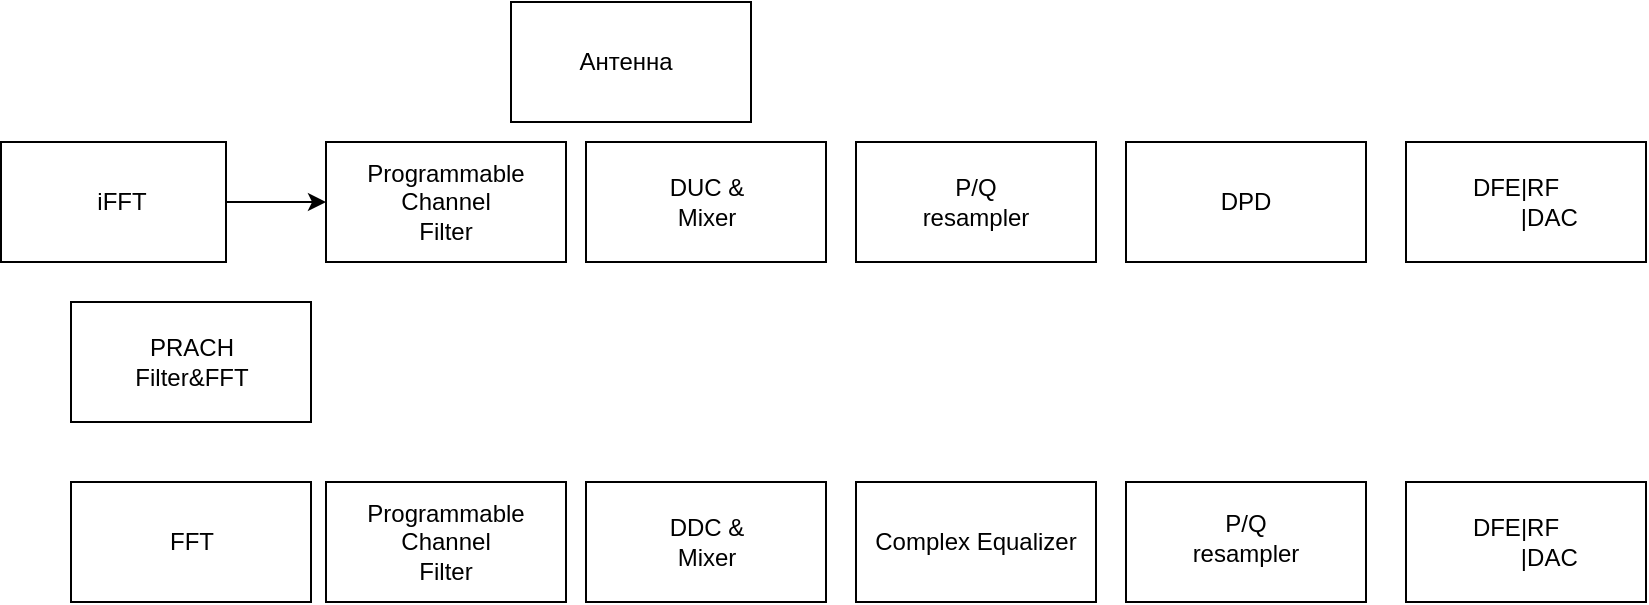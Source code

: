 <mxfile version="26.0.11">
  <diagram name="Страница — 1" id="AFWYC8pL8vRz5wajWs5p">
    <mxGraphModel dx="573" dy="1498" grid="1" gridSize="10" guides="1" tooltips="1" connect="1" arrows="1" fold="1" page="1" pageScale="1" pageWidth="827" pageHeight="1169" math="0" shadow="0">
      <root>
        <mxCell id="0" />
        <mxCell id="1" parent="0" />
        <mxCell id="9arvkfLOGHVKMitG9cS_-19" style="edgeStyle=orthogonalEdgeStyle;rounded=0;orthogonalLoop=1;jettySize=auto;html=1;exitX=1;exitY=0.5;exitDx=0;exitDy=0;entryX=0;entryY=0.5;entryDx=0;entryDy=0;" edge="1" parent="1" source="9arvkfLOGHVKMitG9cS_-1" target="9arvkfLOGHVKMitG9cS_-2">
          <mxGeometry relative="1" as="geometry">
            <mxPoint x="180" y="-399.714" as="targetPoint" />
          </mxGeometry>
        </mxCell>
        <mxCell id="9arvkfLOGHVKMitG9cS_-1" value="" style="rounded=0;whiteSpace=wrap;html=1;" vertex="1" parent="1">
          <mxGeometry x="47.5" y="-430" width="112.5" height="60" as="geometry" />
        </mxCell>
        <mxCell id="8HPSa5ATCsyHZr1YajdJ-1" value="" style="rounded=0;whiteSpace=wrap;html=1;" parent="1" vertex="1">
          <mxGeometry x="302.5" y="-500" width="120" height="60" as="geometry" />
        </mxCell>
        <mxCell id="8HPSa5ATCsyHZr1YajdJ-2" value="Антенна" style="text;html=1;align=center;verticalAlign=middle;whiteSpace=wrap;rounded=0;" parent="1" vertex="1">
          <mxGeometry x="330" y="-495" width="60" height="50" as="geometry" />
        </mxCell>
        <mxCell id="8HPSa5ATCsyHZr1YajdJ-5" value="iFFT" style="text;html=1;align=center;verticalAlign=middle;whiteSpace=wrap;rounded=0;" parent="1" vertex="1">
          <mxGeometry x="77.5" y="-415" width="60" height="30" as="geometry" />
        </mxCell>
        <mxCell id="9arvkfLOGHVKMitG9cS_-2" value="" style="rounded=0;whiteSpace=wrap;html=1;" vertex="1" parent="1">
          <mxGeometry x="210" y="-430" width="120" height="60" as="geometry" />
        </mxCell>
        <mxCell id="8HPSa5ATCsyHZr1YajdJ-7" value="Programmable&lt;div&gt;Channel&lt;/div&gt;&lt;div&gt;Filter&lt;/div&gt;" style="text;html=1;align=center;verticalAlign=middle;whiteSpace=wrap;rounded=0;" parent="1" vertex="1">
          <mxGeometry x="240" y="-415" width="60" height="30" as="geometry" />
        </mxCell>
        <mxCell id="9arvkfLOGHVKMitG9cS_-3" value="" style="rounded=0;whiteSpace=wrap;html=1;" vertex="1" parent="1">
          <mxGeometry x="340" y="-430" width="120" height="60" as="geometry" />
        </mxCell>
        <mxCell id="8HPSa5ATCsyHZr1YajdJ-11" value="DUC &amp;amp; Mixer" style="text;html=1;align=center;verticalAlign=middle;whiteSpace=wrap;rounded=0;" parent="1" vertex="1">
          <mxGeometry x="377.5" y="-415" width="45" height="30" as="geometry" />
        </mxCell>
        <mxCell id="9arvkfLOGHVKMitG9cS_-4" value="" style="rounded=0;whiteSpace=wrap;html=1;" vertex="1" parent="1">
          <mxGeometry x="475" y="-430" width="120" height="60" as="geometry" />
        </mxCell>
        <mxCell id="8HPSa5ATCsyHZr1YajdJ-13" value="P/Q&lt;div&gt;resampler&lt;/div&gt;" style="text;html=1;align=center;verticalAlign=middle;whiteSpace=wrap;rounded=0;" parent="1" vertex="1">
          <mxGeometry x="505" y="-415" width="60" height="30" as="geometry" />
        </mxCell>
        <mxCell id="9arvkfLOGHVKMitG9cS_-5" value="" style="rounded=0;whiteSpace=wrap;html=1;" vertex="1" parent="1">
          <mxGeometry x="610" y="-430" width="120" height="60" as="geometry" />
        </mxCell>
        <mxCell id="8HPSa5ATCsyHZr1YajdJ-15" value="DPD" style="text;html=1;align=center;verticalAlign=middle;whiteSpace=wrap;rounded=0;" parent="1" vertex="1">
          <mxGeometry x="650" y="-410" width="40" height="20" as="geometry" />
        </mxCell>
        <mxCell id="9arvkfLOGHVKMitG9cS_-6" value="" style="rounded=0;whiteSpace=wrap;html=1;" vertex="1" parent="1">
          <mxGeometry x="82.5" y="-350" width="120" height="60" as="geometry" />
        </mxCell>
        <mxCell id="ViER2w0EjmRI4zXE5jcd-5" value="PRACH&lt;div&gt;Filter&amp;amp;FFT&lt;/div&gt;" style="text;html=1;align=center;verticalAlign=middle;whiteSpace=wrap;rounded=0;" parent="1" vertex="1">
          <mxGeometry x="112.5" y="-335" width="60" height="30" as="geometry" />
        </mxCell>
        <mxCell id="9arvkfLOGHVKMitG9cS_-7" value="" style="rounded=0;whiteSpace=wrap;html=1;" vertex="1" parent="1">
          <mxGeometry x="750" y="-430" width="120" height="60" as="geometry" />
        </mxCell>
        <mxCell id="ViER2w0EjmRI4zXE5jcd-4" value="DFE|RF&amp;nbsp; &amp;nbsp; &amp;nbsp; &amp;nbsp; &amp;nbsp; &amp;nbsp;|DAC" style="text;html=1;align=center;verticalAlign=middle;whiteSpace=wrap;rounded=0;" parent="1" vertex="1">
          <mxGeometry x="780" y="-410" width="60" height="20" as="geometry" />
        </mxCell>
        <mxCell id="9arvkfLOGHVKMitG9cS_-10" value="" style="rounded=0;whiteSpace=wrap;html=1;" vertex="1" parent="1">
          <mxGeometry x="82.5" y="-260" width="120" height="60" as="geometry" />
        </mxCell>
        <mxCell id="ViER2w0EjmRI4zXE5jcd-7" value="FFT" style="text;html=1;align=center;verticalAlign=middle;whiteSpace=wrap;rounded=0;" parent="1" vertex="1">
          <mxGeometry x="117.5" y="-242.5" width="50" height="25" as="geometry" />
        </mxCell>
        <mxCell id="9arvkfLOGHVKMitG9cS_-12" value="" style="rounded=0;whiteSpace=wrap;html=1;" vertex="1" parent="1">
          <mxGeometry x="210" y="-260" width="120" height="60" as="geometry" />
        </mxCell>
        <mxCell id="ViER2w0EjmRI4zXE5jcd-9" value="Programmable&lt;div&gt;Channel&lt;/div&gt;&lt;div&gt;Filter&lt;/div&gt;" style="text;html=1;align=center;verticalAlign=middle;whiteSpace=wrap;rounded=0;" parent="1" vertex="1">
          <mxGeometry x="240" y="-245" width="60" height="30" as="geometry" />
        </mxCell>
        <mxCell id="9arvkfLOGHVKMitG9cS_-13" value="" style="rounded=0;whiteSpace=wrap;html=1;" vertex="1" parent="1">
          <mxGeometry x="340" y="-260" width="120" height="60" as="geometry" />
        </mxCell>
        <mxCell id="ViER2w0EjmRI4zXE5jcd-11" value="DDC &amp;amp; Mixer" style="text;html=1;align=center;verticalAlign=middle;whiteSpace=wrap;rounded=0;" parent="1" vertex="1">
          <mxGeometry x="377.5" y="-245" width="45" height="30" as="geometry" />
        </mxCell>
        <mxCell id="9arvkfLOGHVKMitG9cS_-14" value="Complex Equalizer" style="rounded=0;whiteSpace=wrap;html=1;" vertex="1" parent="1">
          <mxGeometry x="475" y="-260" width="120" height="60" as="geometry" />
        </mxCell>
        <mxCell id="9arvkfLOGHVKMitG9cS_-15" value="" style="rounded=0;whiteSpace=wrap;html=1;" vertex="1" parent="1">
          <mxGeometry x="610" y="-260" width="120" height="60" as="geometry" />
        </mxCell>
        <mxCell id="ViER2w0EjmRI4zXE5jcd-14" value="P/Q&lt;div&gt;resampler&lt;/div&gt;" style="text;html=1;align=center;verticalAlign=middle;whiteSpace=wrap;rounded=0;" parent="1" vertex="1">
          <mxGeometry x="640" y="-247.5" width="60" height="30" as="geometry" />
        </mxCell>
        <mxCell id="9arvkfLOGHVKMitG9cS_-16" value="" style="rounded=0;whiteSpace=wrap;html=1;" vertex="1" parent="1">
          <mxGeometry x="750" y="-260" width="120" height="60" as="geometry" />
        </mxCell>
        <mxCell id="ViER2w0EjmRI4zXE5jcd-16" value="DFE|RF&amp;nbsp; &amp;nbsp; &amp;nbsp; &amp;nbsp; &amp;nbsp; &amp;nbsp;|DAC" style="text;html=1;align=center;verticalAlign=middle;whiteSpace=wrap;rounded=0;" parent="1" vertex="1">
          <mxGeometry x="780" y="-250" width="60" height="40" as="geometry" />
        </mxCell>
      </root>
    </mxGraphModel>
  </diagram>
</mxfile>
